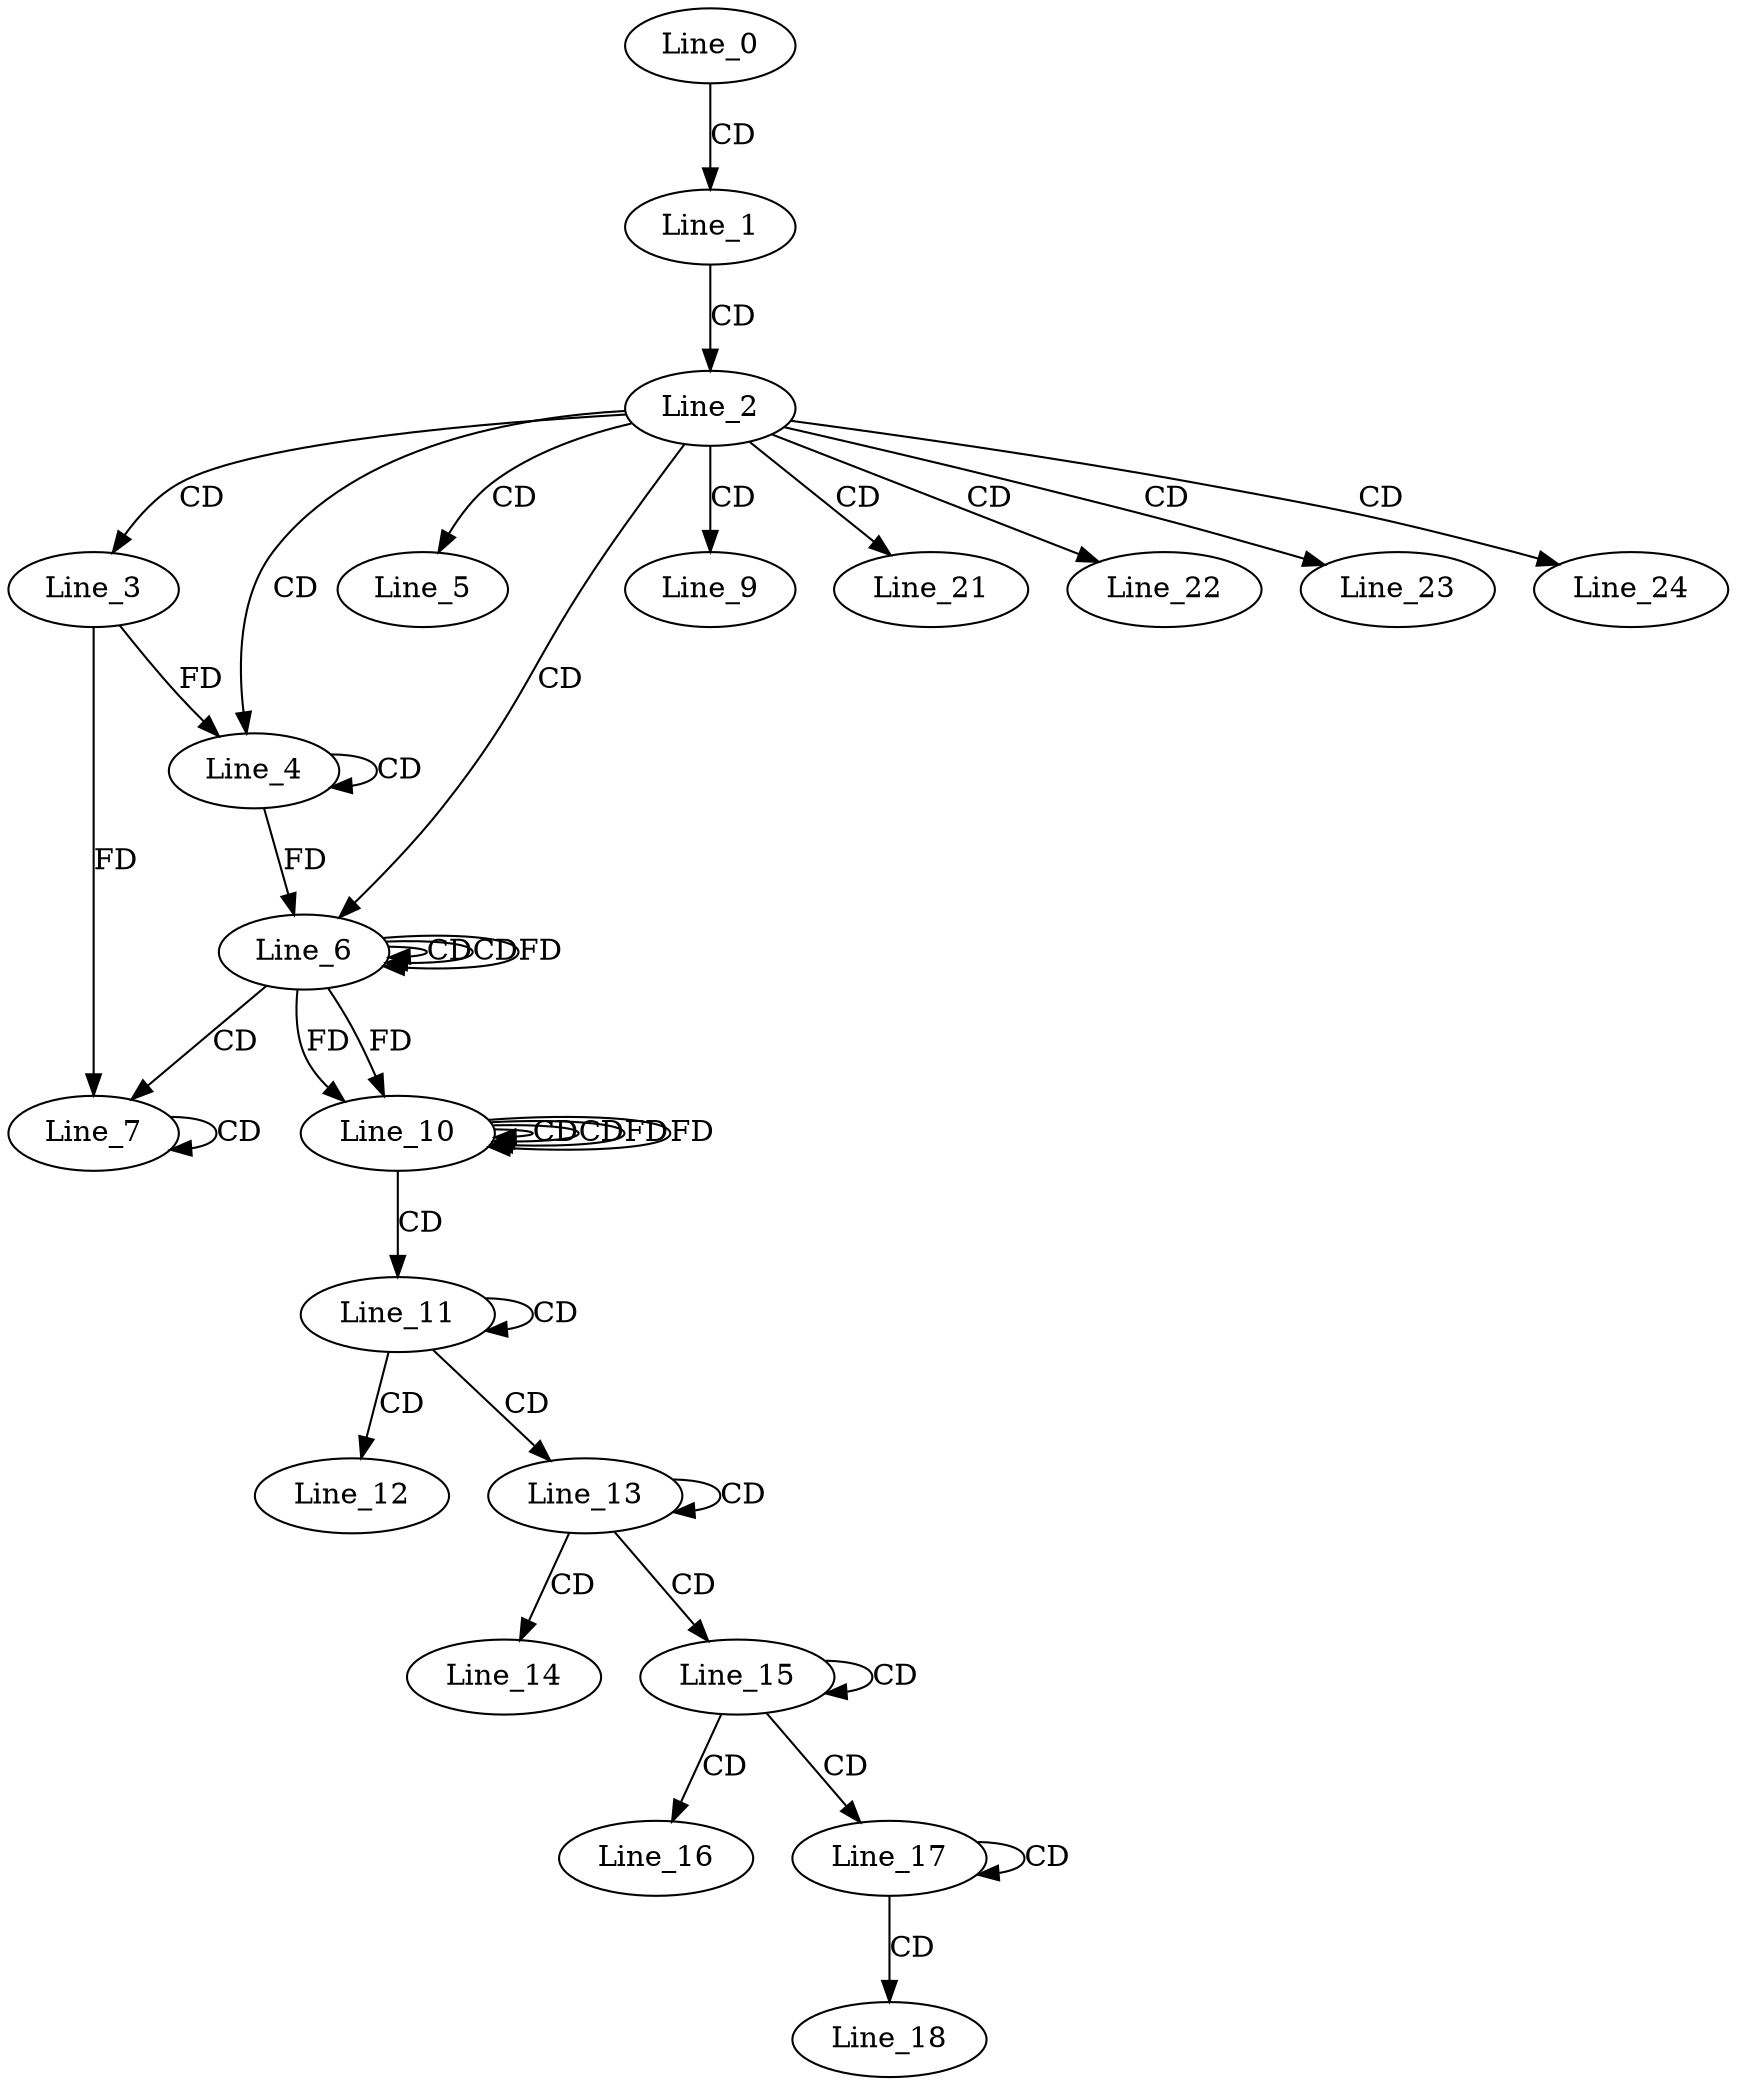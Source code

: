digraph G {
  Line_0;
  Line_1;
  Line_2;
  Line_3;
  Line_4;
  Line_4;
  Line_5;
  Line_6;
  Line_6;
  Line_6;
  Line_7;
  Line_7;
  Line_9;
  Line_10;
  Line_10;
  Line_10;
  Line_11;
  Line_11;
  Line_12;
  Line_13;
  Line_13;
  Line_14;
  Line_15;
  Line_15;
  Line_16;
  Line_17;
  Line_17;
  Line_18;
  Line_21;
  Line_22;
  Line_23;
  Line_24;
  Line_0 -> Line_1 [ label="CD" ];
  Line_1 -> Line_2 [ label="CD" ];
  Line_2 -> Line_3 [ label="CD" ];
  Line_2 -> Line_4 [ label="CD" ];
  Line_4 -> Line_4 [ label="CD" ];
  Line_3 -> Line_4 [ label="FD" ];
  Line_2 -> Line_5 [ label="CD" ];
  Line_2 -> Line_6 [ label="CD" ];
  Line_6 -> Line_6 [ label="CD" ];
  Line_4 -> Line_6 [ label="FD" ];
  Line_6 -> Line_6 [ label="CD" ];
  Line_6 -> Line_6 [ label="FD" ];
  Line_6 -> Line_7 [ label="CD" ];
  Line_7 -> Line_7 [ label="CD" ];
  Line_3 -> Line_7 [ label="FD" ];
  Line_2 -> Line_9 [ label="CD" ];
  Line_10 -> Line_10 [ label="CD" ];
  Line_6 -> Line_10 [ label="FD" ];
  Line_10 -> Line_10 [ label="CD" ];
  Line_10 -> Line_10 [ label="FD" ];
  Line_6 -> Line_10 [ label="FD" ];
  Line_10 -> Line_11 [ label="CD" ];
  Line_11 -> Line_11 [ label="CD" ];
  Line_11 -> Line_12 [ label="CD" ];
  Line_11 -> Line_13 [ label="CD" ];
  Line_13 -> Line_13 [ label="CD" ];
  Line_13 -> Line_14 [ label="CD" ];
  Line_13 -> Line_15 [ label="CD" ];
  Line_15 -> Line_15 [ label="CD" ];
  Line_15 -> Line_16 [ label="CD" ];
  Line_15 -> Line_17 [ label="CD" ];
  Line_17 -> Line_17 [ label="CD" ];
  Line_17 -> Line_18 [ label="CD" ];
  Line_2 -> Line_21 [ label="CD" ];
  Line_2 -> Line_22 [ label="CD" ];
  Line_2 -> Line_23 [ label="CD" ];
  Line_2 -> Line_24 [ label="CD" ];
  Line_10 -> Line_10 [ label="FD" ];
}
